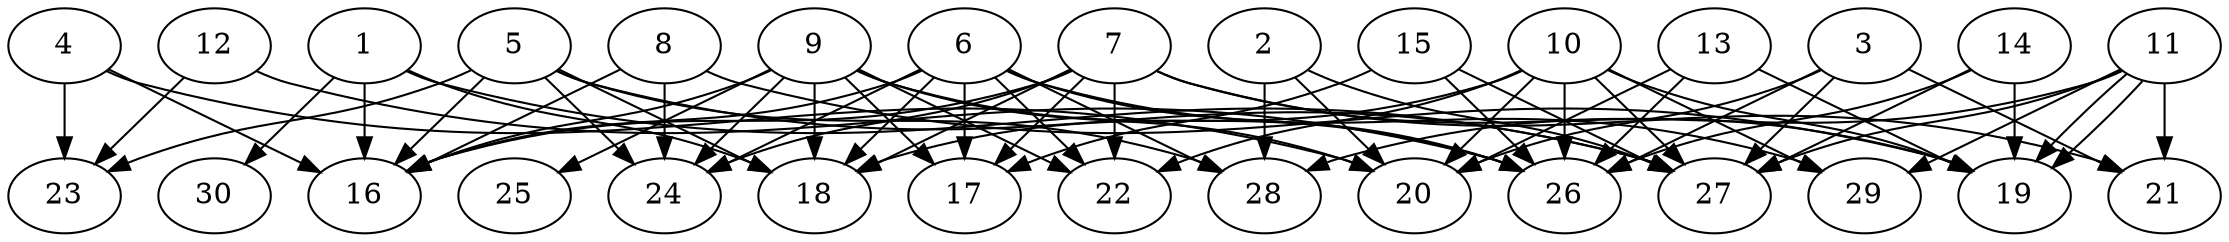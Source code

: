 // DAG automatically generated by daggen at Thu Oct  3 14:04:18 2019
// ./daggen --dot -n 30 --ccr 0.4 --fat 0.9 --regular 0.5 --density 0.6 --mindata 5242880 --maxdata 52428800 
digraph G {
  1 [size="33438720", alpha="0.17", expect_size="13375488"] 
  1 -> 16 [size ="13375488"]
  1 -> 18 [size ="13375488"]
  1 -> 27 [size ="13375488"]
  1 -> 30 [size ="13375488"]
  2 [size="121405440", alpha="0.07", expect_size="48562176"] 
  2 -> 20 [size ="48562176"]
  2 -> 27 [size ="48562176"]
  2 -> 28 [size ="48562176"]
  3 [size="72578560", alpha="0.06", expect_size="29031424"] 
  3 -> 20 [size ="29031424"]
  3 -> 21 [size ="29031424"]
  3 -> 26 [size ="29031424"]
  3 -> 27 [size ="29031424"]
  4 [size="128148480", alpha="0.20", expect_size="51259392"] 
  4 -> 16 [size ="51259392"]
  4 -> 20 [size ="51259392"]
  4 -> 23 [size ="51259392"]
  5 [size="18419200", alpha="0.16", expect_size="7367680"] 
  5 -> 16 [size ="7367680"]
  5 -> 18 [size ="7367680"]
  5 -> 23 [size ="7367680"]
  5 -> 24 [size ="7367680"]
  5 -> 27 [size ="7367680"]
  5 -> 28 [size ="7367680"]
  6 [size="41804800", alpha="0.03", expect_size="16721920"] 
  6 -> 16 [size ="16721920"]
  6 -> 17 [size ="16721920"]
  6 -> 18 [size ="16721920"]
  6 -> 22 [size ="16721920"]
  6 -> 24 [size ="16721920"]
  6 -> 26 [size ="16721920"]
  6 -> 28 [size ="16721920"]
  6 -> 29 [size ="16721920"]
  7 [size="13363200", alpha="0.10", expect_size="5345280"] 
  7 -> 16 [size ="5345280"]
  7 -> 17 [size ="5345280"]
  7 -> 18 [size ="5345280"]
  7 -> 19 [size ="5345280"]
  7 -> 21 [size ="5345280"]
  7 -> 22 [size ="5345280"]
  7 -> 24 [size ="5345280"]
  8 [size="74639360", alpha="0.07", expect_size="29855744"] 
  8 -> 16 [size ="29855744"]
  8 -> 19 [size ="29855744"]
  8 -> 24 [size ="29855744"]
  9 [size="27796480", alpha="0.12", expect_size="11118592"] 
  9 -> 16 [size ="11118592"]
  9 -> 17 [size ="11118592"]
  9 -> 18 [size ="11118592"]
  9 -> 20 [size ="11118592"]
  9 -> 22 [size ="11118592"]
  9 -> 24 [size ="11118592"]
  9 -> 25 [size ="11118592"]
  9 -> 26 [size ="11118592"]
  10 [size="116907520", alpha="0.16", expect_size="46763008"] 
  10 -> 18 [size ="46763008"]
  10 -> 19 [size ="46763008"]
  10 -> 20 [size ="46763008"]
  10 -> 22 [size ="46763008"]
  10 -> 26 [size ="46763008"]
  10 -> 27 [size ="46763008"]
  10 -> 29 [size ="46763008"]
  11 [size="104860160", alpha="0.16", expect_size="41944064"] 
  11 -> 19 [size ="41944064"]
  11 -> 19 [size ="41944064"]
  11 -> 21 [size ="41944064"]
  11 -> 27 [size ="41944064"]
  11 -> 28 [size ="41944064"]
  11 -> 29 [size ="41944064"]
  12 [size="84705280", alpha="0.04", expect_size="33882112"] 
  12 -> 23 [size ="33882112"]
  12 -> 26 [size ="33882112"]
  13 [size="128368640", alpha="0.07", expect_size="51347456"] 
  13 -> 19 [size ="51347456"]
  13 -> 20 [size ="51347456"]
  13 -> 26 [size ="51347456"]
  14 [size="44057600", alpha="0.05", expect_size="17623040"] 
  14 -> 19 [size ="17623040"]
  14 -> 26 [size ="17623040"]
  14 -> 27 [size ="17623040"]
  15 [size="42485760", alpha="0.07", expect_size="16994304"] 
  15 -> 17 [size ="16994304"]
  15 -> 26 [size ="16994304"]
  15 -> 27 [size ="16994304"]
  16 [size="20930560", alpha="0.03", expect_size="8372224"] 
  17 [size="37363200", alpha="0.04", expect_size="14945280"] 
  18 [size="97597440", alpha="0.19", expect_size="39038976"] 
  19 [size="22059520", alpha="0.19", expect_size="8823808"] 
  20 [size="90903040", alpha="0.04", expect_size="36361216"] 
  21 [size="67407360", alpha="0.12", expect_size="26962944"] 
  22 [size="45227520", alpha="0.19", expect_size="18091008"] 
  23 [size="71170560", alpha="0.15", expect_size="28468224"] 
  24 [size="110446080", alpha="0.12", expect_size="44178432"] 
  25 [size="22901760", alpha="0.09", expect_size="9160704"] 
  26 [size="64307200", alpha="0.11", expect_size="25722880"] 
  27 [size="82334720", alpha="0.13", expect_size="32933888"] 
  28 [size="107752960", alpha="0.05", expect_size="43101184"] 
  29 [size="104727040", alpha="0.20", expect_size="41890816"] 
  30 [size="99112960", alpha="0.12", expect_size="39645184"] 
}
